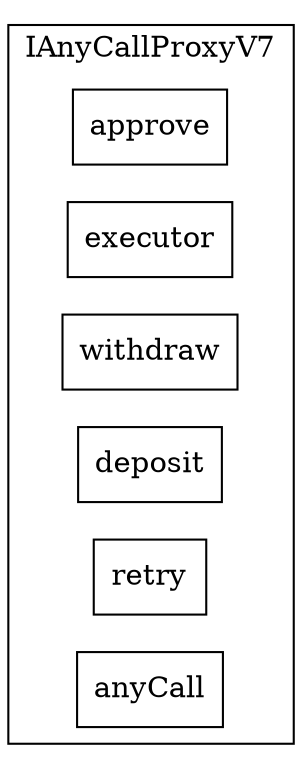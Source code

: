 strict digraph {
rankdir="LR"
node [shape=box]
subgraph cluster_722_IAnyCallProxyV7 {
label = "IAnyCallProxyV7"
"722_approve" [label="approve"]
"722_executor" [label="executor"]
"722_withdraw" [label="withdraw"]
"722_deposit" [label="deposit"]
"722_retry" [label="retry"]
"722_anyCall" [label="anyCall"]
}subgraph cluster_solidity {
label = "[Solidity]"
}
}